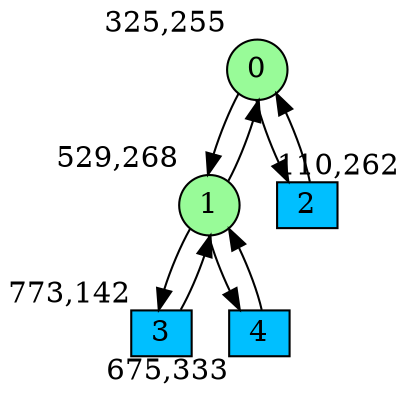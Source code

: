 digraph G {
graph [bgcolor=white]
node [shape=circle, style = filled, fillcolor=white,fixedsize=true, width=0.4, height=0.3 ]
0[xlabel="325,255", pos = "3.35938,1.21875!", fillcolor=palegreen ];
1[xlabel="529,268", pos = "6.54688,1.01563!", fillcolor=palegreen ];
2[xlabel="110,262", pos = "0,1.10938!", fillcolor=deepskyblue, shape=box ];
3[xlabel="773,142", pos = "10.3594,2.98438!", fillcolor=deepskyblue, shape=box ];
4[xlabel="675,333", pos = "8.82813,0!", fillcolor=deepskyblue, shape=box ];
0->1 ;
0->2 ;
1->0 ;
1->3 ;
1->4 ;
2->0 ;
3->1 ;
4->1 ;
}
